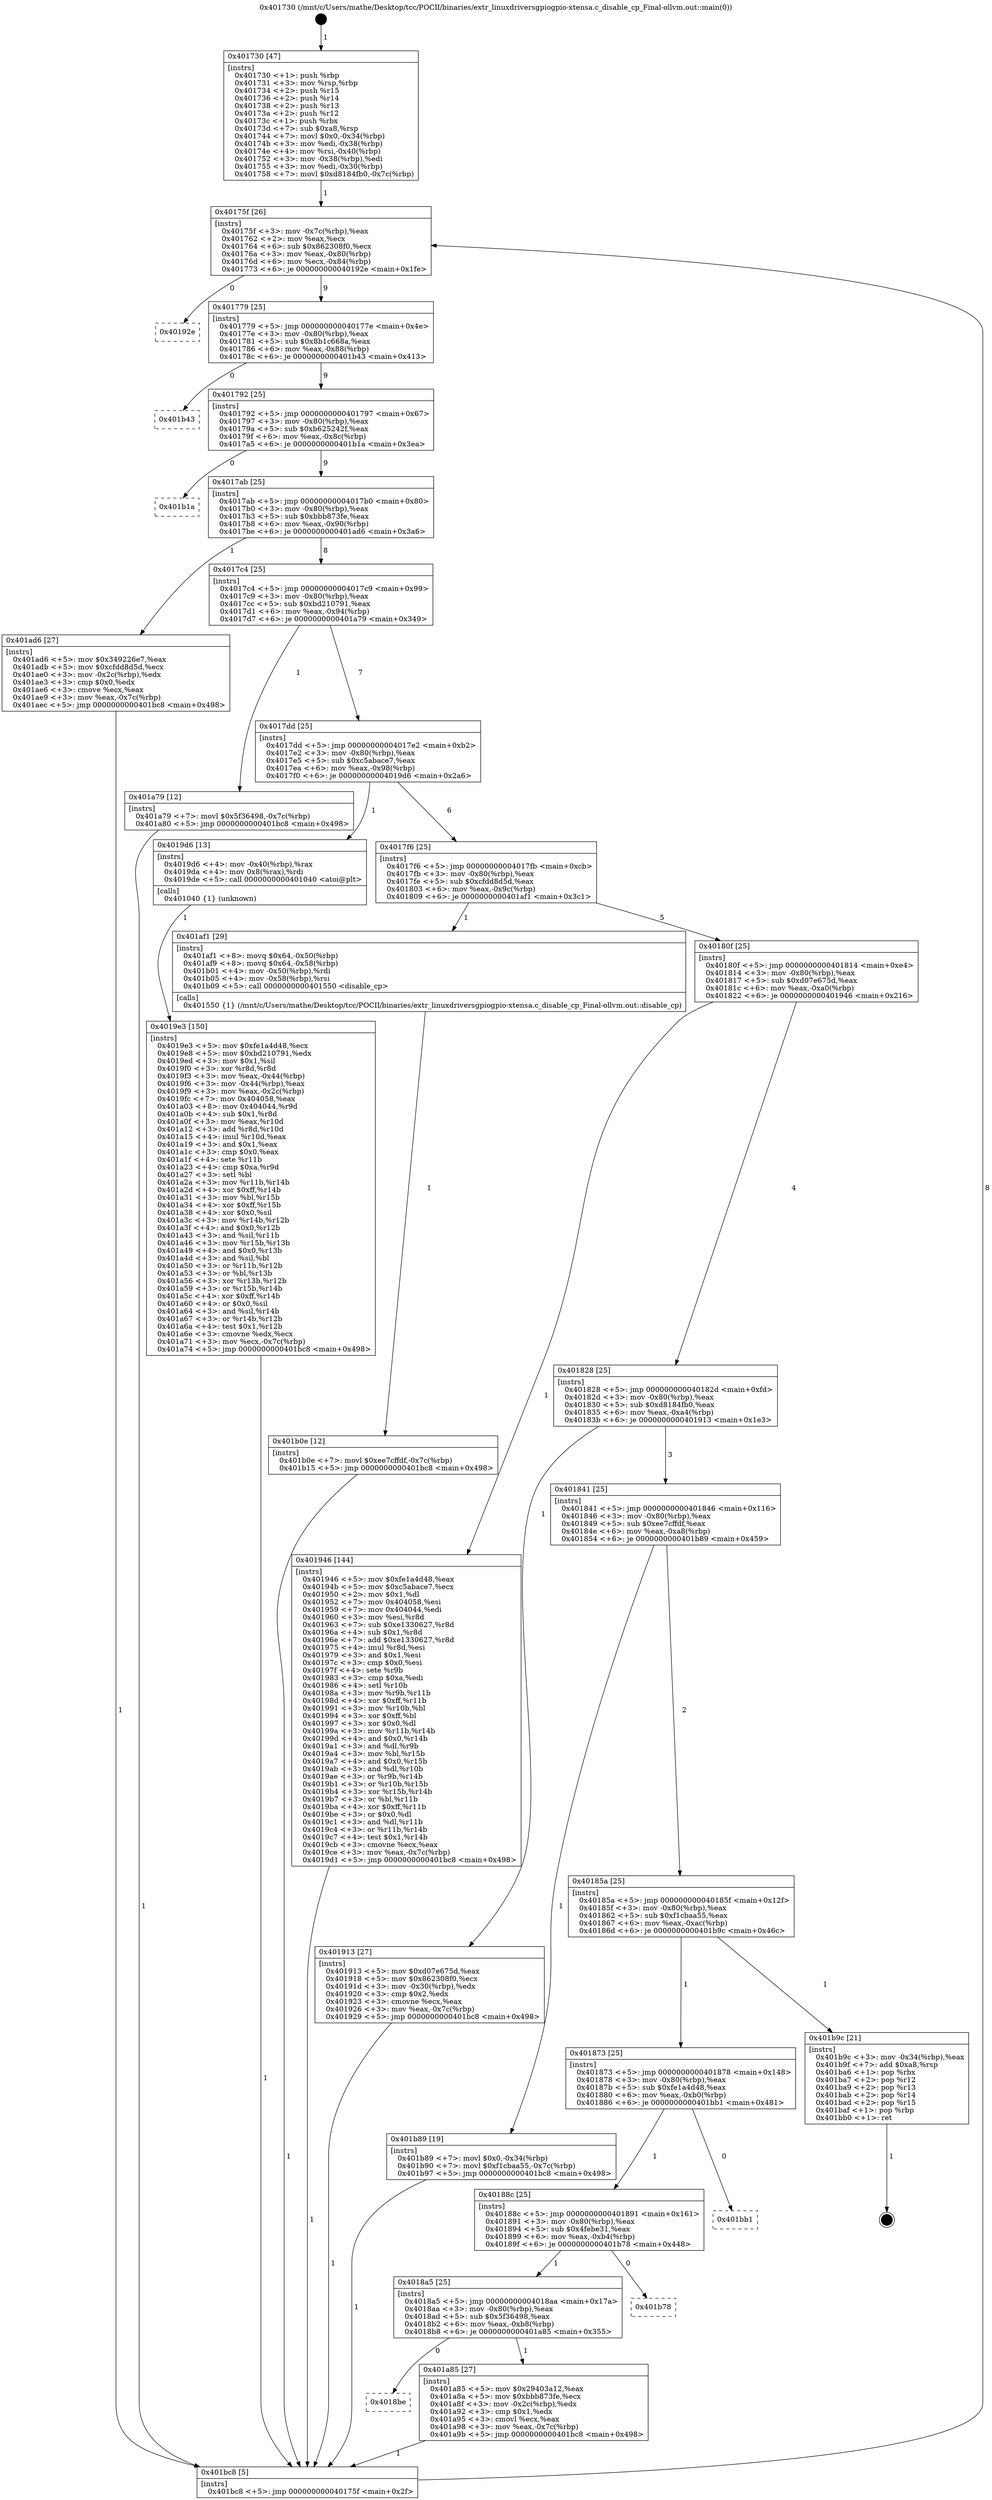 digraph "0x401730" {
  label = "0x401730 (/mnt/c/Users/mathe/Desktop/tcc/POCII/binaries/extr_linuxdriversgpiogpio-xtensa.c_disable_cp_Final-ollvm.out::main(0))"
  labelloc = "t"
  node[shape=record]

  Entry [label="",width=0.3,height=0.3,shape=circle,fillcolor=black,style=filled]
  "0x40175f" [label="{
     0x40175f [26]\l
     | [instrs]\l
     &nbsp;&nbsp;0x40175f \<+3\>: mov -0x7c(%rbp),%eax\l
     &nbsp;&nbsp;0x401762 \<+2\>: mov %eax,%ecx\l
     &nbsp;&nbsp;0x401764 \<+6\>: sub $0x862308f0,%ecx\l
     &nbsp;&nbsp;0x40176a \<+3\>: mov %eax,-0x80(%rbp)\l
     &nbsp;&nbsp;0x40176d \<+6\>: mov %ecx,-0x84(%rbp)\l
     &nbsp;&nbsp;0x401773 \<+6\>: je 000000000040192e \<main+0x1fe\>\l
  }"]
  "0x40192e" [label="{
     0x40192e\l
  }", style=dashed]
  "0x401779" [label="{
     0x401779 [25]\l
     | [instrs]\l
     &nbsp;&nbsp;0x401779 \<+5\>: jmp 000000000040177e \<main+0x4e\>\l
     &nbsp;&nbsp;0x40177e \<+3\>: mov -0x80(%rbp),%eax\l
     &nbsp;&nbsp;0x401781 \<+5\>: sub $0x8b1c668a,%eax\l
     &nbsp;&nbsp;0x401786 \<+6\>: mov %eax,-0x88(%rbp)\l
     &nbsp;&nbsp;0x40178c \<+6\>: je 0000000000401b43 \<main+0x413\>\l
  }"]
  Exit [label="",width=0.3,height=0.3,shape=circle,fillcolor=black,style=filled,peripheries=2]
  "0x401b43" [label="{
     0x401b43\l
  }", style=dashed]
  "0x401792" [label="{
     0x401792 [25]\l
     | [instrs]\l
     &nbsp;&nbsp;0x401792 \<+5\>: jmp 0000000000401797 \<main+0x67\>\l
     &nbsp;&nbsp;0x401797 \<+3\>: mov -0x80(%rbp),%eax\l
     &nbsp;&nbsp;0x40179a \<+5\>: sub $0xb625242f,%eax\l
     &nbsp;&nbsp;0x40179f \<+6\>: mov %eax,-0x8c(%rbp)\l
     &nbsp;&nbsp;0x4017a5 \<+6\>: je 0000000000401b1a \<main+0x3ea\>\l
  }"]
  "0x401b0e" [label="{
     0x401b0e [12]\l
     | [instrs]\l
     &nbsp;&nbsp;0x401b0e \<+7\>: movl $0xee7cffdf,-0x7c(%rbp)\l
     &nbsp;&nbsp;0x401b15 \<+5\>: jmp 0000000000401bc8 \<main+0x498\>\l
  }"]
  "0x401b1a" [label="{
     0x401b1a\l
  }", style=dashed]
  "0x4017ab" [label="{
     0x4017ab [25]\l
     | [instrs]\l
     &nbsp;&nbsp;0x4017ab \<+5\>: jmp 00000000004017b0 \<main+0x80\>\l
     &nbsp;&nbsp;0x4017b0 \<+3\>: mov -0x80(%rbp),%eax\l
     &nbsp;&nbsp;0x4017b3 \<+5\>: sub $0xbbb873fe,%eax\l
     &nbsp;&nbsp;0x4017b8 \<+6\>: mov %eax,-0x90(%rbp)\l
     &nbsp;&nbsp;0x4017be \<+6\>: je 0000000000401ad6 \<main+0x3a6\>\l
  }"]
  "0x4018be" [label="{
     0x4018be\l
  }", style=dashed]
  "0x401ad6" [label="{
     0x401ad6 [27]\l
     | [instrs]\l
     &nbsp;&nbsp;0x401ad6 \<+5\>: mov $0x349226e7,%eax\l
     &nbsp;&nbsp;0x401adb \<+5\>: mov $0xcfdd8d5d,%ecx\l
     &nbsp;&nbsp;0x401ae0 \<+3\>: mov -0x2c(%rbp),%edx\l
     &nbsp;&nbsp;0x401ae3 \<+3\>: cmp $0x0,%edx\l
     &nbsp;&nbsp;0x401ae6 \<+3\>: cmove %ecx,%eax\l
     &nbsp;&nbsp;0x401ae9 \<+3\>: mov %eax,-0x7c(%rbp)\l
     &nbsp;&nbsp;0x401aec \<+5\>: jmp 0000000000401bc8 \<main+0x498\>\l
  }"]
  "0x4017c4" [label="{
     0x4017c4 [25]\l
     | [instrs]\l
     &nbsp;&nbsp;0x4017c4 \<+5\>: jmp 00000000004017c9 \<main+0x99\>\l
     &nbsp;&nbsp;0x4017c9 \<+3\>: mov -0x80(%rbp),%eax\l
     &nbsp;&nbsp;0x4017cc \<+5\>: sub $0xbd210791,%eax\l
     &nbsp;&nbsp;0x4017d1 \<+6\>: mov %eax,-0x94(%rbp)\l
     &nbsp;&nbsp;0x4017d7 \<+6\>: je 0000000000401a79 \<main+0x349\>\l
  }"]
  "0x401a85" [label="{
     0x401a85 [27]\l
     | [instrs]\l
     &nbsp;&nbsp;0x401a85 \<+5\>: mov $0x29403a12,%eax\l
     &nbsp;&nbsp;0x401a8a \<+5\>: mov $0xbbb873fe,%ecx\l
     &nbsp;&nbsp;0x401a8f \<+3\>: mov -0x2c(%rbp),%edx\l
     &nbsp;&nbsp;0x401a92 \<+3\>: cmp $0x1,%edx\l
     &nbsp;&nbsp;0x401a95 \<+3\>: cmovl %ecx,%eax\l
     &nbsp;&nbsp;0x401a98 \<+3\>: mov %eax,-0x7c(%rbp)\l
     &nbsp;&nbsp;0x401a9b \<+5\>: jmp 0000000000401bc8 \<main+0x498\>\l
  }"]
  "0x401a79" [label="{
     0x401a79 [12]\l
     | [instrs]\l
     &nbsp;&nbsp;0x401a79 \<+7\>: movl $0x5f36498,-0x7c(%rbp)\l
     &nbsp;&nbsp;0x401a80 \<+5\>: jmp 0000000000401bc8 \<main+0x498\>\l
  }"]
  "0x4017dd" [label="{
     0x4017dd [25]\l
     | [instrs]\l
     &nbsp;&nbsp;0x4017dd \<+5\>: jmp 00000000004017e2 \<main+0xb2\>\l
     &nbsp;&nbsp;0x4017e2 \<+3\>: mov -0x80(%rbp),%eax\l
     &nbsp;&nbsp;0x4017e5 \<+5\>: sub $0xc5abace7,%eax\l
     &nbsp;&nbsp;0x4017ea \<+6\>: mov %eax,-0x98(%rbp)\l
     &nbsp;&nbsp;0x4017f0 \<+6\>: je 00000000004019d6 \<main+0x2a6\>\l
  }"]
  "0x4018a5" [label="{
     0x4018a5 [25]\l
     | [instrs]\l
     &nbsp;&nbsp;0x4018a5 \<+5\>: jmp 00000000004018aa \<main+0x17a\>\l
     &nbsp;&nbsp;0x4018aa \<+3\>: mov -0x80(%rbp),%eax\l
     &nbsp;&nbsp;0x4018ad \<+5\>: sub $0x5f36498,%eax\l
     &nbsp;&nbsp;0x4018b2 \<+6\>: mov %eax,-0xb8(%rbp)\l
     &nbsp;&nbsp;0x4018b8 \<+6\>: je 0000000000401a85 \<main+0x355\>\l
  }"]
  "0x4019d6" [label="{
     0x4019d6 [13]\l
     | [instrs]\l
     &nbsp;&nbsp;0x4019d6 \<+4\>: mov -0x40(%rbp),%rax\l
     &nbsp;&nbsp;0x4019da \<+4\>: mov 0x8(%rax),%rdi\l
     &nbsp;&nbsp;0x4019de \<+5\>: call 0000000000401040 \<atoi@plt\>\l
     | [calls]\l
     &nbsp;&nbsp;0x401040 \{1\} (unknown)\l
  }"]
  "0x4017f6" [label="{
     0x4017f6 [25]\l
     | [instrs]\l
     &nbsp;&nbsp;0x4017f6 \<+5\>: jmp 00000000004017fb \<main+0xcb\>\l
     &nbsp;&nbsp;0x4017fb \<+3\>: mov -0x80(%rbp),%eax\l
     &nbsp;&nbsp;0x4017fe \<+5\>: sub $0xcfdd8d5d,%eax\l
     &nbsp;&nbsp;0x401803 \<+6\>: mov %eax,-0x9c(%rbp)\l
     &nbsp;&nbsp;0x401809 \<+6\>: je 0000000000401af1 \<main+0x3c1\>\l
  }"]
  "0x401b78" [label="{
     0x401b78\l
  }", style=dashed]
  "0x401af1" [label="{
     0x401af1 [29]\l
     | [instrs]\l
     &nbsp;&nbsp;0x401af1 \<+8\>: movq $0x64,-0x50(%rbp)\l
     &nbsp;&nbsp;0x401af9 \<+8\>: movq $0x64,-0x58(%rbp)\l
     &nbsp;&nbsp;0x401b01 \<+4\>: mov -0x50(%rbp),%rdi\l
     &nbsp;&nbsp;0x401b05 \<+4\>: mov -0x58(%rbp),%rsi\l
     &nbsp;&nbsp;0x401b09 \<+5\>: call 0000000000401550 \<disable_cp\>\l
     | [calls]\l
     &nbsp;&nbsp;0x401550 \{1\} (/mnt/c/Users/mathe/Desktop/tcc/POCII/binaries/extr_linuxdriversgpiogpio-xtensa.c_disable_cp_Final-ollvm.out::disable_cp)\l
  }"]
  "0x40180f" [label="{
     0x40180f [25]\l
     | [instrs]\l
     &nbsp;&nbsp;0x40180f \<+5\>: jmp 0000000000401814 \<main+0xe4\>\l
     &nbsp;&nbsp;0x401814 \<+3\>: mov -0x80(%rbp),%eax\l
     &nbsp;&nbsp;0x401817 \<+5\>: sub $0xd07e675d,%eax\l
     &nbsp;&nbsp;0x40181c \<+6\>: mov %eax,-0xa0(%rbp)\l
     &nbsp;&nbsp;0x401822 \<+6\>: je 0000000000401946 \<main+0x216\>\l
  }"]
  "0x40188c" [label="{
     0x40188c [25]\l
     | [instrs]\l
     &nbsp;&nbsp;0x40188c \<+5\>: jmp 0000000000401891 \<main+0x161\>\l
     &nbsp;&nbsp;0x401891 \<+3\>: mov -0x80(%rbp),%eax\l
     &nbsp;&nbsp;0x401894 \<+5\>: sub $0x4febe31,%eax\l
     &nbsp;&nbsp;0x401899 \<+6\>: mov %eax,-0xb4(%rbp)\l
     &nbsp;&nbsp;0x40189f \<+6\>: je 0000000000401b78 \<main+0x448\>\l
  }"]
  "0x401946" [label="{
     0x401946 [144]\l
     | [instrs]\l
     &nbsp;&nbsp;0x401946 \<+5\>: mov $0xfe1a4d48,%eax\l
     &nbsp;&nbsp;0x40194b \<+5\>: mov $0xc5abace7,%ecx\l
     &nbsp;&nbsp;0x401950 \<+2\>: mov $0x1,%dl\l
     &nbsp;&nbsp;0x401952 \<+7\>: mov 0x404058,%esi\l
     &nbsp;&nbsp;0x401959 \<+7\>: mov 0x404044,%edi\l
     &nbsp;&nbsp;0x401960 \<+3\>: mov %esi,%r8d\l
     &nbsp;&nbsp;0x401963 \<+7\>: sub $0xe1330627,%r8d\l
     &nbsp;&nbsp;0x40196a \<+4\>: sub $0x1,%r8d\l
     &nbsp;&nbsp;0x40196e \<+7\>: add $0xe1330627,%r8d\l
     &nbsp;&nbsp;0x401975 \<+4\>: imul %r8d,%esi\l
     &nbsp;&nbsp;0x401979 \<+3\>: and $0x1,%esi\l
     &nbsp;&nbsp;0x40197c \<+3\>: cmp $0x0,%esi\l
     &nbsp;&nbsp;0x40197f \<+4\>: sete %r9b\l
     &nbsp;&nbsp;0x401983 \<+3\>: cmp $0xa,%edi\l
     &nbsp;&nbsp;0x401986 \<+4\>: setl %r10b\l
     &nbsp;&nbsp;0x40198a \<+3\>: mov %r9b,%r11b\l
     &nbsp;&nbsp;0x40198d \<+4\>: xor $0xff,%r11b\l
     &nbsp;&nbsp;0x401991 \<+3\>: mov %r10b,%bl\l
     &nbsp;&nbsp;0x401994 \<+3\>: xor $0xff,%bl\l
     &nbsp;&nbsp;0x401997 \<+3\>: xor $0x0,%dl\l
     &nbsp;&nbsp;0x40199a \<+3\>: mov %r11b,%r14b\l
     &nbsp;&nbsp;0x40199d \<+4\>: and $0x0,%r14b\l
     &nbsp;&nbsp;0x4019a1 \<+3\>: and %dl,%r9b\l
     &nbsp;&nbsp;0x4019a4 \<+3\>: mov %bl,%r15b\l
     &nbsp;&nbsp;0x4019a7 \<+4\>: and $0x0,%r15b\l
     &nbsp;&nbsp;0x4019ab \<+3\>: and %dl,%r10b\l
     &nbsp;&nbsp;0x4019ae \<+3\>: or %r9b,%r14b\l
     &nbsp;&nbsp;0x4019b1 \<+3\>: or %r10b,%r15b\l
     &nbsp;&nbsp;0x4019b4 \<+3\>: xor %r15b,%r14b\l
     &nbsp;&nbsp;0x4019b7 \<+3\>: or %bl,%r11b\l
     &nbsp;&nbsp;0x4019ba \<+4\>: xor $0xff,%r11b\l
     &nbsp;&nbsp;0x4019be \<+3\>: or $0x0,%dl\l
     &nbsp;&nbsp;0x4019c1 \<+3\>: and %dl,%r11b\l
     &nbsp;&nbsp;0x4019c4 \<+3\>: or %r11b,%r14b\l
     &nbsp;&nbsp;0x4019c7 \<+4\>: test $0x1,%r14b\l
     &nbsp;&nbsp;0x4019cb \<+3\>: cmovne %ecx,%eax\l
     &nbsp;&nbsp;0x4019ce \<+3\>: mov %eax,-0x7c(%rbp)\l
     &nbsp;&nbsp;0x4019d1 \<+5\>: jmp 0000000000401bc8 \<main+0x498\>\l
  }"]
  "0x401828" [label="{
     0x401828 [25]\l
     | [instrs]\l
     &nbsp;&nbsp;0x401828 \<+5\>: jmp 000000000040182d \<main+0xfd\>\l
     &nbsp;&nbsp;0x40182d \<+3\>: mov -0x80(%rbp),%eax\l
     &nbsp;&nbsp;0x401830 \<+5\>: sub $0xd8184fb0,%eax\l
     &nbsp;&nbsp;0x401835 \<+6\>: mov %eax,-0xa4(%rbp)\l
     &nbsp;&nbsp;0x40183b \<+6\>: je 0000000000401913 \<main+0x1e3\>\l
  }"]
  "0x401bb1" [label="{
     0x401bb1\l
  }", style=dashed]
  "0x401913" [label="{
     0x401913 [27]\l
     | [instrs]\l
     &nbsp;&nbsp;0x401913 \<+5\>: mov $0xd07e675d,%eax\l
     &nbsp;&nbsp;0x401918 \<+5\>: mov $0x862308f0,%ecx\l
     &nbsp;&nbsp;0x40191d \<+3\>: mov -0x30(%rbp),%edx\l
     &nbsp;&nbsp;0x401920 \<+3\>: cmp $0x2,%edx\l
     &nbsp;&nbsp;0x401923 \<+3\>: cmovne %ecx,%eax\l
     &nbsp;&nbsp;0x401926 \<+3\>: mov %eax,-0x7c(%rbp)\l
     &nbsp;&nbsp;0x401929 \<+5\>: jmp 0000000000401bc8 \<main+0x498\>\l
  }"]
  "0x401841" [label="{
     0x401841 [25]\l
     | [instrs]\l
     &nbsp;&nbsp;0x401841 \<+5\>: jmp 0000000000401846 \<main+0x116\>\l
     &nbsp;&nbsp;0x401846 \<+3\>: mov -0x80(%rbp),%eax\l
     &nbsp;&nbsp;0x401849 \<+5\>: sub $0xee7cffdf,%eax\l
     &nbsp;&nbsp;0x40184e \<+6\>: mov %eax,-0xa8(%rbp)\l
     &nbsp;&nbsp;0x401854 \<+6\>: je 0000000000401b89 \<main+0x459\>\l
  }"]
  "0x401bc8" [label="{
     0x401bc8 [5]\l
     | [instrs]\l
     &nbsp;&nbsp;0x401bc8 \<+5\>: jmp 000000000040175f \<main+0x2f\>\l
  }"]
  "0x401730" [label="{
     0x401730 [47]\l
     | [instrs]\l
     &nbsp;&nbsp;0x401730 \<+1\>: push %rbp\l
     &nbsp;&nbsp;0x401731 \<+3\>: mov %rsp,%rbp\l
     &nbsp;&nbsp;0x401734 \<+2\>: push %r15\l
     &nbsp;&nbsp;0x401736 \<+2\>: push %r14\l
     &nbsp;&nbsp;0x401738 \<+2\>: push %r13\l
     &nbsp;&nbsp;0x40173a \<+2\>: push %r12\l
     &nbsp;&nbsp;0x40173c \<+1\>: push %rbx\l
     &nbsp;&nbsp;0x40173d \<+7\>: sub $0xa8,%rsp\l
     &nbsp;&nbsp;0x401744 \<+7\>: movl $0x0,-0x34(%rbp)\l
     &nbsp;&nbsp;0x40174b \<+3\>: mov %edi,-0x38(%rbp)\l
     &nbsp;&nbsp;0x40174e \<+4\>: mov %rsi,-0x40(%rbp)\l
     &nbsp;&nbsp;0x401752 \<+3\>: mov -0x38(%rbp),%edi\l
     &nbsp;&nbsp;0x401755 \<+3\>: mov %edi,-0x30(%rbp)\l
     &nbsp;&nbsp;0x401758 \<+7\>: movl $0xd8184fb0,-0x7c(%rbp)\l
  }"]
  "0x4019e3" [label="{
     0x4019e3 [150]\l
     | [instrs]\l
     &nbsp;&nbsp;0x4019e3 \<+5\>: mov $0xfe1a4d48,%ecx\l
     &nbsp;&nbsp;0x4019e8 \<+5\>: mov $0xbd210791,%edx\l
     &nbsp;&nbsp;0x4019ed \<+3\>: mov $0x1,%sil\l
     &nbsp;&nbsp;0x4019f0 \<+3\>: xor %r8d,%r8d\l
     &nbsp;&nbsp;0x4019f3 \<+3\>: mov %eax,-0x44(%rbp)\l
     &nbsp;&nbsp;0x4019f6 \<+3\>: mov -0x44(%rbp),%eax\l
     &nbsp;&nbsp;0x4019f9 \<+3\>: mov %eax,-0x2c(%rbp)\l
     &nbsp;&nbsp;0x4019fc \<+7\>: mov 0x404058,%eax\l
     &nbsp;&nbsp;0x401a03 \<+8\>: mov 0x404044,%r9d\l
     &nbsp;&nbsp;0x401a0b \<+4\>: sub $0x1,%r8d\l
     &nbsp;&nbsp;0x401a0f \<+3\>: mov %eax,%r10d\l
     &nbsp;&nbsp;0x401a12 \<+3\>: add %r8d,%r10d\l
     &nbsp;&nbsp;0x401a15 \<+4\>: imul %r10d,%eax\l
     &nbsp;&nbsp;0x401a19 \<+3\>: and $0x1,%eax\l
     &nbsp;&nbsp;0x401a1c \<+3\>: cmp $0x0,%eax\l
     &nbsp;&nbsp;0x401a1f \<+4\>: sete %r11b\l
     &nbsp;&nbsp;0x401a23 \<+4\>: cmp $0xa,%r9d\l
     &nbsp;&nbsp;0x401a27 \<+3\>: setl %bl\l
     &nbsp;&nbsp;0x401a2a \<+3\>: mov %r11b,%r14b\l
     &nbsp;&nbsp;0x401a2d \<+4\>: xor $0xff,%r14b\l
     &nbsp;&nbsp;0x401a31 \<+3\>: mov %bl,%r15b\l
     &nbsp;&nbsp;0x401a34 \<+4\>: xor $0xff,%r15b\l
     &nbsp;&nbsp;0x401a38 \<+4\>: xor $0x0,%sil\l
     &nbsp;&nbsp;0x401a3c \<+3\>: mov %r14b,%r12b\l
     &nbsp;&nbsp;0x401a3f \<+4\>: and $0x0,%r12b\l
     &nbsp;&nbsp;0x401a43 \<+3\>: and %sil,%r11b\l
     &nbsp;&nbsp;0x401a46 \<+3\>: mov %r15b,%r13b\l
     &nbsp;&nbsp;0x401a49 \<+4\>: and $0x0,%r13b\l
     &nbsp;&nbsp;0x401a4d \<+3\>: and %sil,%bl\l
     &nbsp;&nbsp;0x401a50 \<+3\>: or %r11b,%r12b\l
     &nbsp;&nbsp;0x401a53 \<+3\>: or %bl,%r13b\l
     &nbsp;&nbsp;0x401a56 \<+3\>: xor %r13b,%r12b\l
     &nbsp;&nbsp;0x401a59 \<+3\>: or %r15b,%r14b\l
     &nbsp;&nbsp;0x401a5c \<+4\>: xor $0xff,%r14b\l
     &nbsp;&nbsp;0x401a60 \<+4\>: or $0x0,%sil\l
     &nbsp;&nbsp;0x401a64 \<+3\>: and %sil,%r14b\l
     &nbsp;&nbsp;0x401a67 \<+3\>: or %r14b,%r12b\l
     &nbsp;&nbsp;0x401a6a \<+4\>: test $0x1,%r12b\l
     &nbsp;&nbsp;0x401a6e \<+3\>: cmovne %edx,%ecx\l
     &nbsp;&nbsp;0x401a71 \<+3\>: mov %ecx,-0x7c(%rbp)\l
     &nbsp;&nbsp;0x401a74 \<+5\>: jmp 0000000000401bc8 \<main+0x498\>\l
  }"]
  "0x401873" [label="{
     0x401873 [25]\l
     | [instrs]\l
     &nbsp;&nbsp;0x401873 \<+5\>: jmp 0000000000401878 \<main+0x148\>\l
     &nbsp;&nbsp;0x401878 \<+3\>: mov -0x80(%rbp),%eax\l
     &nbsp;&nbsp;0x40187b \<+5\>: sub $0xfe1a4d48,%eax\l
     &nbsp;&nbsp;0x401880 \<+6\>: mov %eax,-0xb0(%rbp)\l
     &nbsp;&nbsp;0x401886 \<+6\>: je 0000000000401bb1 \<main+0x481\>\l
  }"]
  "0x401b89" [label="{
     0x401b89 [19]\l
     | [instrs]\l
     &nbsp;&nbsp;0x401b89 \<+7\>: movl $0x0,-0x34(%rbp)\l
     &nbsp;&nbsp;0x401b90 \<+7\>: movl $0xf1cbaa55,-0x7c(%rbp)\l
     &nbsp;&nbsp;0x401b97 \<+5\>: jmp 0000000000401bc8 \<main+0x498\>\l
  }"]
  "0x40185a" [label="{
     0x40185a [25]\l
     | [instrs]\l
     &nbsp;&nbsp;0x40185a \<+5\>: jmp 000000000040185f \<main+0x12f\>\l
     &nbsp;&nbsp;0x40185f \<+3\>: mov -0x80(%rbp),%eax\l
     &nbsp;&nbsp;0x401862 \<+5\>: sub $0xf1cbaa55,%eax\l
     &nbsp;&nbsp;0x401867 \<+6\>: mov %eax,-0xac(%rbp)\l
     &nbsp;&nbsp;0x40186d \<+6\>: je 0000000000401b9c \<main+0x46c\>\l
  }"]
  "0x401b9c" [label="{
     0x401b9c [21]\l
     | [instrs]\l
     &nbsp;&nbsp;0x401b9c \<+3\>: mov -0x34(%rbp),%eax\l
     &nbsp;&nbsp;0x401b9f \<+7\>: add $0xa8,%rsp\l
     &nbsp;&nbsp;0x401ba6 \<+1\>: pop %rbx\l
     &nbsp;&nbsp;0x401ba7 \<+2\>: pop %r12\l
     &nbsp;&nbsp;0x401ba9 \<+2\>: pop %r13\l
     &nbsp;&nbsp;0x401bab \<+2\>: pop %r14\l
     &nbsp;&nbsp;0x401bad \<+2\>: pop %r15\l
     &nbsp;&nbsp;0x401baf \<+1\>: pop %rbp\l
     &nbsp;&nbsp;0x401bb0 \<+1\>: ret\l
  }"]
  Entry -> "0x401730" [label=" 1"]
  "0x40175f" -> "0x40192e" [label=" 0"]
  "0x40175f" -> "0x401779" [label=" 9"]
  "0x401b9c" -> Exit [label=" 1"]
  "0x401779" -> "0x401b43" [label=" 0"]
  "0x401779" -> "0x401792" [label=" 9"]
  "0x401b89" -> "0x401bc8" [label=" 1"]
  "0x401792" -> "0x401b1a" [label=" 0"]
  "0x401792" -> "0x4017ab" [label=" 9"]
  "0x401b0e" -> "0x401bc8" [label=" 1"]
  "0x4017ab" -> "0x401ad6" [label=" 1"]
  "0x4017ab" -> "0x4017c4" [label=" 8"]
  "0x401af1" -> "0x401b0e" [label=" 1"]
  "0x4017c4" -> "0x401a79" [label=" 1"]
  "0x4017c4" -> "0x4017dd" [label=" 7"]
  "0x401ad6" -> "0x401bc8" [label=" 1"]
  "0x4017dd" -> "0x4019d6" [label=" 1"]
  "0x4017dd" -> "0x4017f6" [label=" 6"]
  "0x4018a5" -> "0x4018be" [label=" 0"]
  "0x4017f6" -> "0x401af1" [label=" 1"]
  "0x4017f6" -> "0x40180f" [label=" 5"]
  "0x4018a5" -> "0x401a85" [label=" 1"]
  "0x40180f" -> "0x401946" [label=" 1"]
  "0x40180f" -> "0x401828" [label=" 4"]
  "0x40188c" -> "0x4018a5" [label=" 1"]
  "0x401828" -> "0x401913" [label=" 1"]
  "0x401828" -> "0x401841" [label=" 3"]
  "0x401913" -> "0x401bc8" [label=" 1"]
  "0x401730" -> "0x40175f" [label=" 1"]
  "0x401bc8" -> "0x40175f" [label=" 8"]
  "0x401946" -> "0x401bc8" [label=" 1"]
  "0x4019d6" -> "0x4019e3" [label=" 1"]
  "0x4019e3" -> "0x401bc8" [label=" 1"]
  "0x401a79" -> "0x401bc8" [label=" 1"]
  "0x40188c" -> "0x401b78" [label=" 0"]
  "0x401841" -> "0x401b89" [label=" 1"]
  "0x401841" -> "0x40185a" [label=" 2"]
  "0x401873" -> "0x40188c" [label=" 1"]
  "0x40185a" -> "0x401b9c" [label=" 1"]
  "0x40185a" -> "0x401873" [label=" 1"]
  "0x401a85" -> "0x401bc8" [label=" 1"]
  "0x401873" -> "0x401bb1" [label=" 0"]
}
